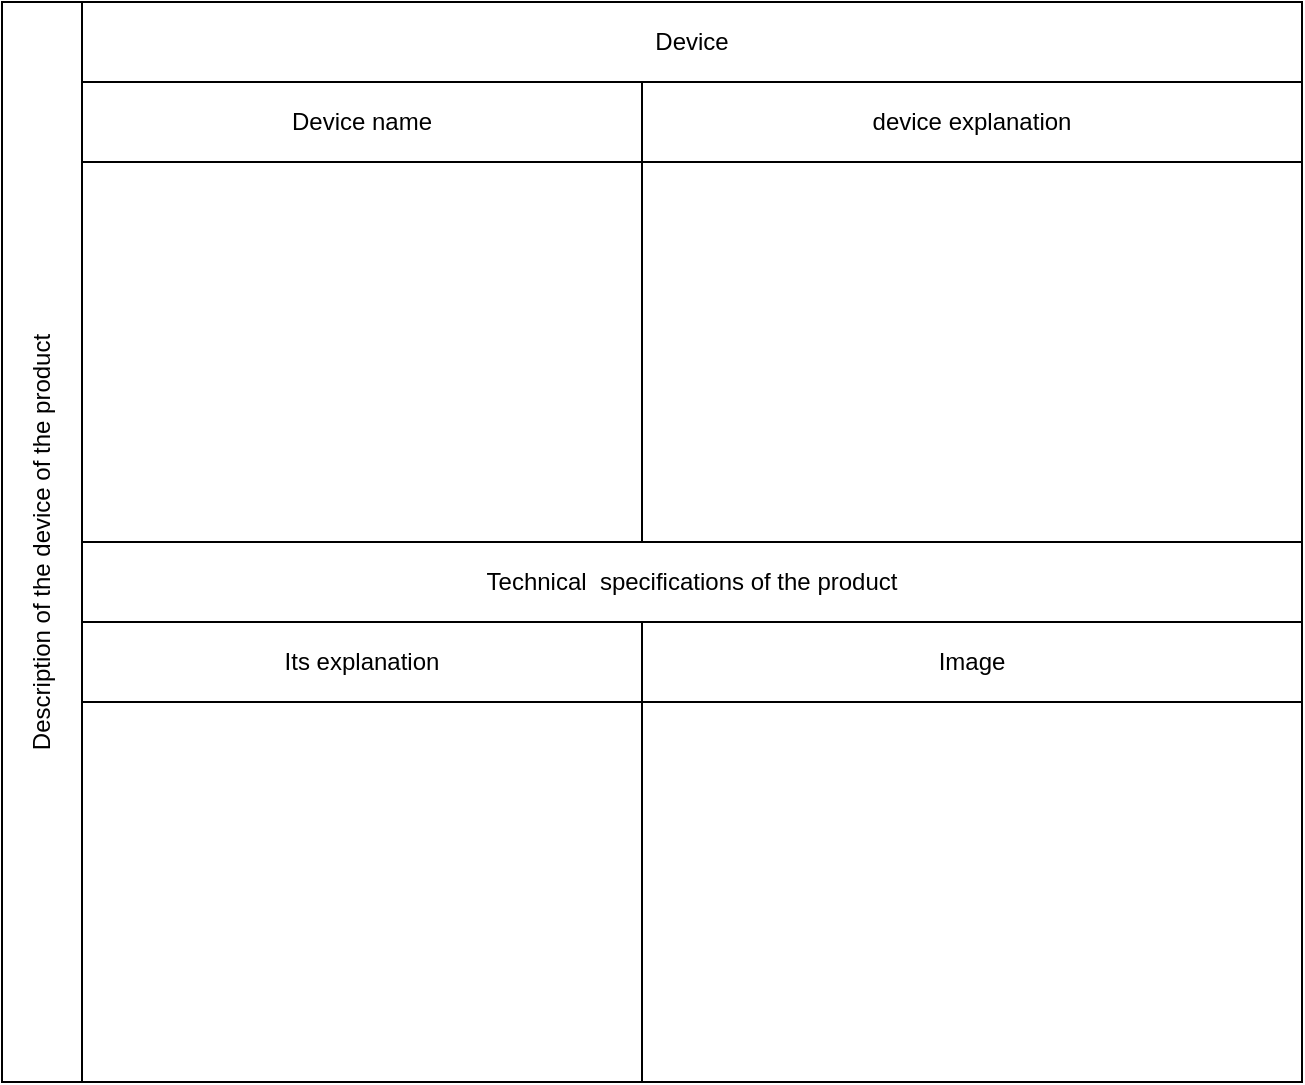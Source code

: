<mxfile version="15.0.3" type="github">
  <diagram id="OclsEK_XeE67PwOviO1x" name="Page-1">
    <mxGraphModel dx="1666" dy="831" grid="1" gridSize="10" guides="1" tooltips="1" connect="1" arrows="1" fold="1" page="1" pageScale="1" pageWidth="827" pageHeight="1169" math="0" shadow="0">
      <root>
        <mxCell id="0" />
        <mxCell id="1" parent="0" />
        <mxCell id="_bbLp0HfyhivJ3uQ8azR-1" value="" style="shape=table;startSize=0;container=1;collapsible=0;childLayout=tableLayout;" vertex="1" parent="1">
          <mxGeometry x="70" y="250" width="40" height="540" as="geometry" />
        </mxCell>
        <mxCell id="_bbLp0HfyhivJ3uQ8azR-2" value="" style="shape=partialRectangle;collapsible=0;dropTarget=0;pointerEvents=0;fillColor=none;top=0;left=0;bottom=0;right=0;points=[[0,0.5],[1,0.5]];portConstraint=eastwest;" vertex="1" parent="_bbLp0HfyhivJ3uQ8azR-1">
          <mxGeometry width="40" height="540" as="geometry" />
        </mxCell>
        <mxCell id="_bbLp0HfyhivJ3uQ8azR-3" value="" style="shape=partialRectangle;html=1;whiteSpace=wrap;connectable=0;overflow=hidden;fillColor=none;top=0;left=0;bottom=0;right=0;pointerEvents=1;" vertex="1" parent="_bbLp0HfyhivJ3uQ8azR-2">
          <mxGeometry width="40" height="540" as="geometry" />
        </mxCell>
        <mxCell id="_bbLp0HfyhivJ3uQ8azR-4" value="" style="shape=table;startSize=0;container=1;collapsible=0;childLayout=tableLayout;" vertex="1" parent="1">
          <mxGeometry x="110" y="250" width="610" height="40" as="geometry" />
        </mxCell>
        <mxCell id="_bbLp0HfyhivJ3uQ8azR-5" value="" style="shape=partialRectangle;collapsible=0;dropTarget=0;pointerEvents=0;fillColor=none;top=0;left=0;bottom=0;right=0;points=[[0,0.5],[1,0.5]];portConstraint=eastwest;" vertex="1" parent="_bbLp0HfyhivJ3uQ8azR-4">
          <mxGeometry width="610" height="40" as="geometry" />
        </mxCell>
        <mxCell id="_bbLp0HfyhivJ3uQ8azR-6" value="Device" style="shape=partialRectangle;html=1;whiteSpace=wrap;connectable=0;overflow=hidden;fillColor=none;top=0;left=0;bottom=0;right=0;pointerEvents=1;" vertex="1" parent="_bbLp0HfyhivJ3uQ8azR-5">
          <mxGeometry width="610" height="40" as="geometry" />
        </mxCell>
        <mxCell id="_bbLp0HfyhivJ3uQ8azR-10" value="" style="shape=table;startSize=0;container=1;collapsible=0;childLayout=tableLayout;" vertex="1" parent="1">
          <mxGeometry x="390" y="290" width="330" height="40" as="geometry" />
        </mxCell>
        <mxCell id="_bbLp0HfyhivJ3uQ8azR-11" value="" style="shape=partialRectangle;collapsible=0;dropTarget=0;pointerEvents=0;fillColor=none;top=0;left=0;bottom=0;right=0;points=[[0,0.5],[1,0.5]];portConstraint=eastwest;" vertex="1" parent="_bbLp0HfyhivJ3uQ8azR-10">
          <mxGeometry width="330" height="40" as="geometry" />
        </mxCell>
        <mxCell id="_bbLp0HfyhivJ3uQ8azR-12" value="device explanation" style="shape=partialRectangle;html=1;whiteSpace=wrap;connectable=0;overflow=hidden;fillColor=none;top=0;left=0;bottom=0;right=0;pointerEvents=1;" vertex="1" parent="_bbLp0HfyhivJ3uQ8azR-11">
          <mxGeometry width="330" height="40" as="geometry" />
        </mxCell>
        <mxCell id="_bbLp0HfyhivJ3uQ8azR-13" value="" style="shape=table;startSize=0;container=1;collapsible=0;childLayout=tableLayout;" vertex="1" parent="1">
          <mxGeometry x="110" y="290" width="280" height="40" as="geometry" />
        </mxCell>
        <mxCell id="_bbLp0HfyhivJ3uQ8azR-14" value="" style="shape=partialRectangle;collapsible=0;dropTarget=0;pointerEvents=0;fillColor=none;top=0;left=0;bottom=0;right=0;points=[[0,0.5],[1,0.5]];portConstraint=eastwest;" vertex="1" parent="_bbLp0HfyhivJ3uQ8azR-13">
          <mxGeometry width="280" height="40" as="geometry" />
        </mxCell>
        <mxCell id="_bbLp0HfyhivJ3uQ8azR-15" value="Device name " style="shape=partialRectangle;html=1;whiteSpace=wrap;connectable=0;overflow=hidden;fillColor=none;top=0;left=0;bottom=0;right=0;pointerEvents=1;" vertex="1" parent="_bbLp0HfyhivJ3uQ8azR-14">
          <mxGeometry width="280" height="40" as="geometry" />
        </mxCell>
        <mxCell id="_bbLp0HfyhivJ3uQ8azR-16" value="" style="shape=table;startSize=0;container=1;collapsible=0;childLayout=tableLayout;" vertex="1" parent="1">
          <mxGeometry x="110" y="520" width="610" height="40" as="geometry" />
        </mxCell>
        <mxCell id="_bbLp0HfyhivJ3uQ8azR-17" value="" style="shape=partialRectangle;collapsible=0;dropTarget=0;pointerEvents=0;fillColor=none;top=0;left=0;bottom=0;right=0;points=[[0,0.5],[1,0.5]];portConstraint=eastwest;" vertex="1" parent="_bbLp0HfyhivJ3uQ8azR-16">
          <mxGeometry width="610" height="40" as="geometry" />
        </mxCell>
        <mxCell id="_bbLp0HfyhivJ3uQ8azR-18" value="Technical&amp;nbsp; specifications of the product" style="shape=partialRectangle;html=1;whiteSpace=wrap;connectable=0;overflow=hidden;fillColor=none;top=0;left=0;bottom=0;right=0;pointerEvents=1;" vertex="1" parent="_bbLp0HfyhivJ3uQ8azR-17">
          <mxGeometry width="610" height="40" as="geometry" />
        </mxCell>
        <mxCell id="_bbLp0HfyhivJ3uQ8azR-19" value="" style="shape=table;startSize=0;container=1;collapsible=0;childLayout=tableLayout;" vertex="1" parent="1">
          <mxGeometry x="110" y="560" width="280" height="40" as="geometry" />
        </mxCell>
        <mxCell id="_bbLp0HfyhivJ3uQ8azR-20" value="" style="shape=partialRectangle;collapsible=0;dropTarget=0;pointerEvents=0;fillColor=none;top=0;left=0;bottom=0;right=0;points=[[0,0.5],[1,0.5]];portConstraint=eastwest;" vertex="1" parent="_bbLp0HfyhivJ3uQ8azR-19">
          <mxGeometry width="280" height="40" as="geometry" />
        </mxCell>
        <mxCell id="_bbLp0HfyhivJ3uQ8azR-21" value="Its explanation" style="shape=partialRectangle;html=1;whiteSpace=wrap;connectable=0;overflow=hidden;fillColor=none;top=0;left=0;bottom=0;right=0;pointerEvents=1;" vertex="1" parent="_bbLp0HfyhivJ3uQ8azR-20">
          <mxGeometry width="280" height="40" as="geometry" />
        </mxCell>
        <mxCell id="_bbLp0HfyhivJ3uQ8azR-22" value="" style="shape=table;startSize=0;container=1;collapsible=0;childLayout=tableLayout;" vertex="1" parent="1">
          <mxGeometry x="390" y="560" width="330" height="40" as="geometry" />
        </mxCell>
        <mxCell id="_bbLp0HfyhivJ3uQ8azR-23" value="" style="shape=partialRectangle;collapsible=0;dropTarget=0;pointerEvents=0;fillColor=none;top=0;left=0;bottom=0;right=0;points=[[0,0.5],[1,0.5]];portConstraint=eastwest;" vertex="1" parent="_bbLp0HfyhivJ3uQ8azR-22">
          <mxGeometry width="330" height="40" as="geometry" />
        </mxCell>
        <mxCell id="_bbLp0HfyhivJ3uQ8azR-24" value="Image" style="shape=partialRectangle;html=1;whiteSpace=wrap;connectable=0;overflow=hidden;fillColor=none;top=0;left=0;bottom=0;right=0;pointerEvents=1;" vertex="1" parent="_bbLp0HfyhivJ3uQ8azR-23">
          <mxGeometry width="330" height="40" as="geometry" />
        </mxCell>
        <mxCell id="_bbLp0HfyhivJ3uQ8azR-28" value="" style="shape=table;startSize=0;container=1;collapsible=0;childLayout=tableLayout;" vertex="1" parent="1">
          <mxGeometry x="110" y="330" width="280" height="190" as="geometry" />
        </mxCell>
        <mxCell id="_bbLp0HfyhivJ3uQ8azR-29" value="" style="shape=partialRectangle;collapsible=0;dropTarget=0;pointerEvents=0;fillColor=none;top=0;left=0;bottom=0;right=0;points=[[0,0.5],[1,0.5]];portConstraint=eastwest;" vertex="1" parent="_bbLp0HfyhivJ3uQ8azR-28">
          <mxGeometry width="280" height="190" as="geometry" />
        </mxCell>
        <mxCell id="_bbLp0HfyhivJ3uQ8azR-30" value="" style="shape=partialRectangle;html=1;whiteSpace=wrap;connectable=0;overflow=hidden;fillColor=none;top=0;left=0;bottom=0;right=0;pointerEvents=1;" vertex="1" parent="_bbLp0HfyhivJ3uQ8azR-29">
          <mxGeometry width="280" height="190" as="geometry" />
        </mxCell>
        <mxCell id="_bbLp0HfyhivJ3uQ8azR-31" value="" style="shape=table;startSize=0;container=1;collapsible=0;childLayout=tableLayout;" vertex="1" parent="1">
          <mxGeometry x="390" y="330" width="330" height="190" as="geometry" />
        </mxCell>
        <mxCell id="_bbLp0HfyhivJ3uQ8azR-32" value="" style="shape=partialRectangle;collapsible=0;dropTarget=0;pointerEvents=0;fillColor=none;top=0;left=0;bottom=0;right=0;points=[[0,0.5],[1,0.5]];portConstraint=eastwest;" vertex="1" parent="_bbLp0HfyhivJ3uQ8azR-31">
          <mxGeometry width="330" height="190" as="geometry" />
        </mxCell>
        <mxCell id="_bbLp0HfyhivJ3uQ8azR-33" value="" style="shape=partialRectangle;html=1;whiteSpace=wrap;connectable=0;overflow=hidden;fillColor=none;top=0;left=0;bottom=0;right=0;pointerEvents=1;" vertex="1" parent="_bbLp0HfyhivJ3uQ8azR-32">
          <mxGeometry width="330" height="190" as="geometry" />
        </mxCell>
        <mxCell id="_bbLp0HfyhivJ3uQ8azR-37" value="" style="shape=table;startSize=0;container=1;collapsible=0;childLayout=tableLayout;" vertex="1" parent="1">
          <mxGeometry x="110" y="600" width="280" height="190" as="geometry" />
        </mxCell>
        <mxCell id="_bbLp0HfyhivJ3uQ8azR-38" value="" style="shape=partialRectangle;collapsible=0;dropTarget=0;pointerEvents=0;fillColor=none;top=0;left=0;bottom=0;right=0;points=[[0,0.5],[1,0.5]];portConstraint=eastwest;" vertex="1" parent="_bbLp0HfyhivJ3uQ8azR-37">
          <mxGeometry width="280" height="190" as="geometry" />
        </mxCell>
        <mxCell id="_bbLp0HfyhivJ3uQ8azR-39" value="" style="shape=partialRectangle;html=1;whiteSpace=wrap;connectable=0;overflow=hidden;fillColor=none;top=0;left=0;bottom=0;right=0;pointerEvents=1;" vertex="1" parent="_bbLp0HfyhivJ3uQ8azR-38">
          <mxGeometry width="280" height="190" as="geometry" />
        </mxCell>
        <mxCell id="_bbLp0HfyhivJ3uQ8azR-40" value="" style="shape=table;startSize=0;container=1;collapsible=0;childLayout=tableLayout;" vertex="1" parent="1">
          <mxGeometry x="390" y="600" width="330" height="190" as="geometry" />
        </mxCell>
        <mxCell id="_bbLp0HfyhivJ3uQ8azR-41" value="" style="shape=partialRectangle;collapsible=0;dropTarget=0;pointerEvents=0;fillColor=none;top=0;left=0;bottom=0;right=0;points=[[0,0.5],[1,0.5]];portConstraint=eastwest;" vertex="1" parent="_bbLp0HfyhivJ3uQ8azR-40">
          <mxGeometry width="330" height="190" as="geometry" />
        </mxCell>
        <mxCell id="_bbLp0HfyhivJ3uQ8azR-42" value="" style="shape=partialRectangle;html=1;whiteSpace=wrap;connectable=0;overflow=hidden;fillColor=none;top=0;left=0;bottom=0;right=0;pointerEvents=1;" vertex="1" parent="_bbLp0HfyhivJ3uQ8azR-41">
          <mxGeometry width="330" height="190" as="geometry" />
        </mxCell>
        <mxCell id="_bbLp0HfyhivJ3uQ8azR-47" value="Description of the device of the product" style="text;html=1;strokeColor=none;fillColor=none;align=center;verticalAlign=middle;whiteSpace=wrap;rounded=0;rotation=-90;" vertex="1" parent="1">
          <mxGeometry x="-40" y="510" width="260" height="20" as="geometry" />
        </mxCell>
      </root>
    </mxGraphModel>
  </diagram>
</mxfile>

